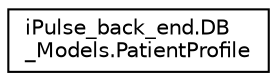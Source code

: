 digraph "Graphical Class Hierarchy"
{
 // LATEX_PDF_SIZE
  edge [fontname="Helvetica",fontsize="10",labelfontname="Helvetica",labelfontsize="10"];
  node [fontname="Helvetica",fontsize="10",shape=record];
  rankdir="LR";
  Node0 [label="iPulse_back_end.DB\l_Models.PatientProfile",height=0.2,width=0.4,color="black", fillcolor="white", style="filled",URL="$classiPulse__back__end_1_1DB__Models_1_1PatientProfile.html",tooltip=" "];
}
